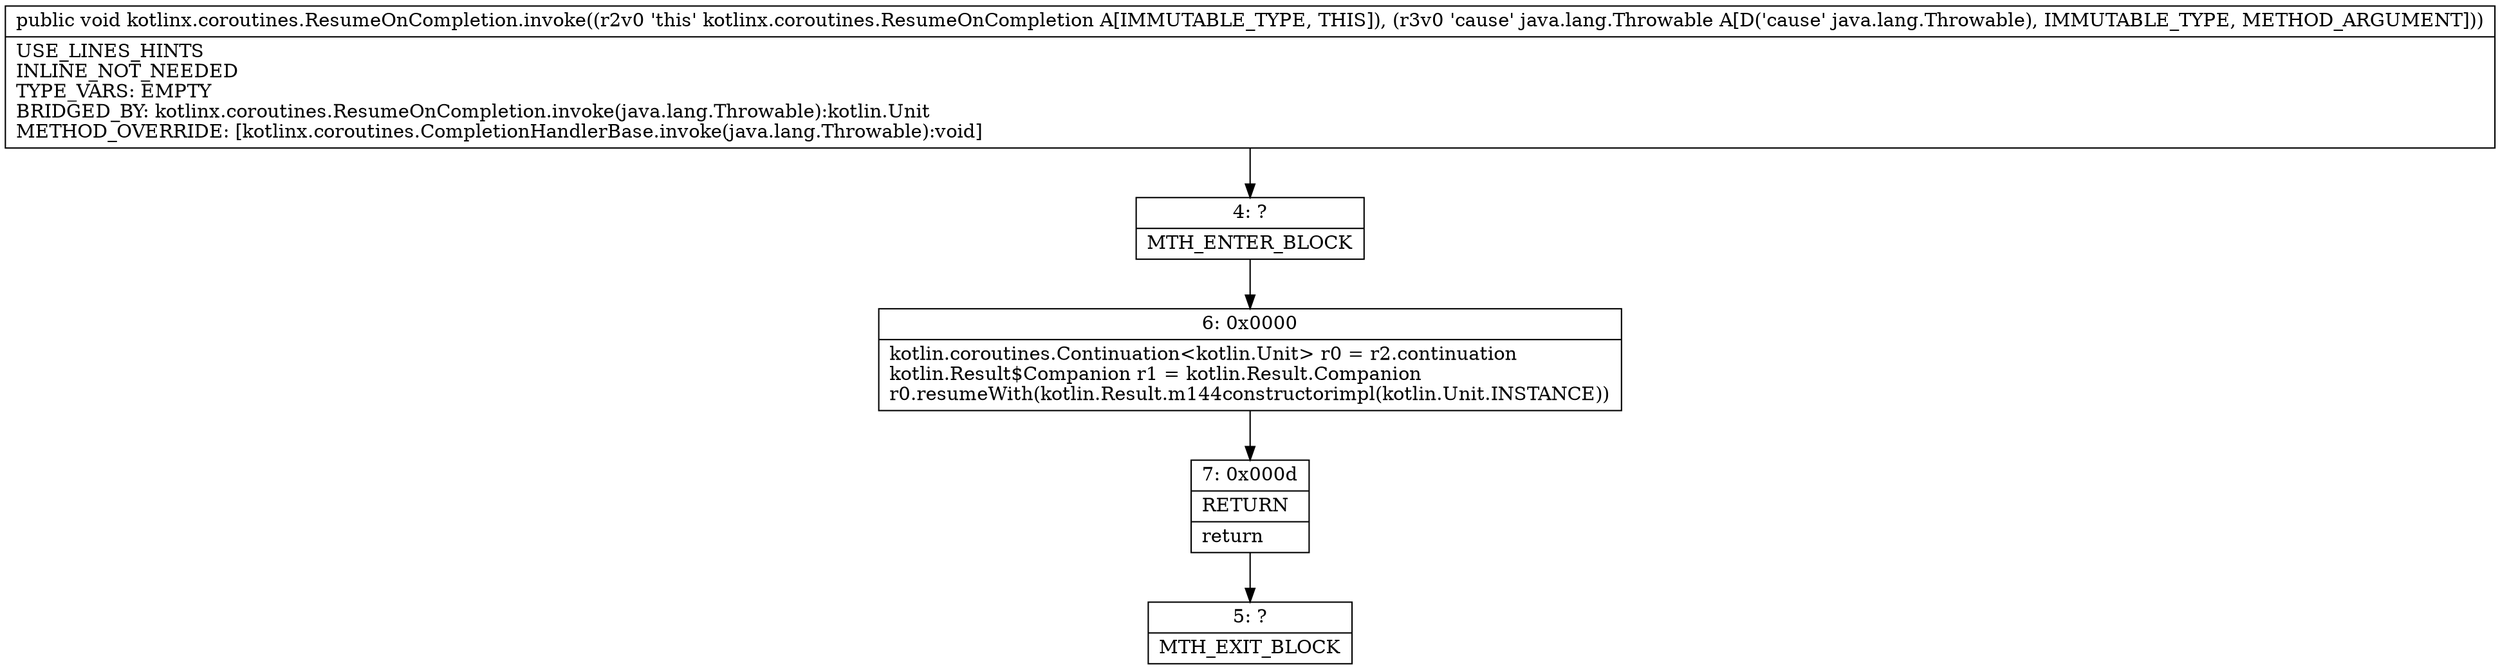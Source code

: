 digraph "CFG forkotlinx.coroutines.ResumeOnCompletion.invoke(Ljava\/lang\/Throwable;)V" {
Node_4 [shape=record,label="{4\:\ ?|MTH_ENTER_BLOCK\l}"];
Node_6 [shape=record,label="{6\:\ 0x0000|kotlin.coroutines.Continuation\<kotlin.Unit\> r0 = r2.continuation\lkotlin.Result$Companion r1 = kotlin.Result.Companion\lr0.resumeWith(kotlin.Result.m144constructorimpl(kotlin.Unit.INSTANCE))\l}"];
Node_7 [shape=record,label="{7\:\ 0x000d|RETURN\l|return\l}"];
Node_5 [shape=record,label="{5\:\ ?|MTH_EXIT_BLOCK\l}"];
MethodNode[shape=record,label="{public void kotlinx.coroutines.ResumeOnCompletion.invoke((r2v0 'this' kotlinx.coroutines.ResumeOnCompletion A[IMMUTABLE_TYPE, THIS]), (r3v0 'cause' java.lang.Throwable A[D('cause' java.lang.Throwable), IMMUTABLE_TYPE, METHOD_ARGUMENT]))  | USE_LINES_HINTS\lINLINE_NOT_NEEDED\lTYPE_VARS: EMPTY\lBRIDGED_BY: kotlinx.coroutines.ResumeOnCompletion.invoke(java.lang.Throwable):kotlin.Unit\lMETHOD_OVERRIDE: [kotlinx.coroutines.CompletionHandlerBase.invoke(java.lang.Throwable):void]\l}"];
MethodNode -> Node_4;Node_4 -> Node_6;
Node_6 -> Node_7;
Node_7 -> Node_5;
}

